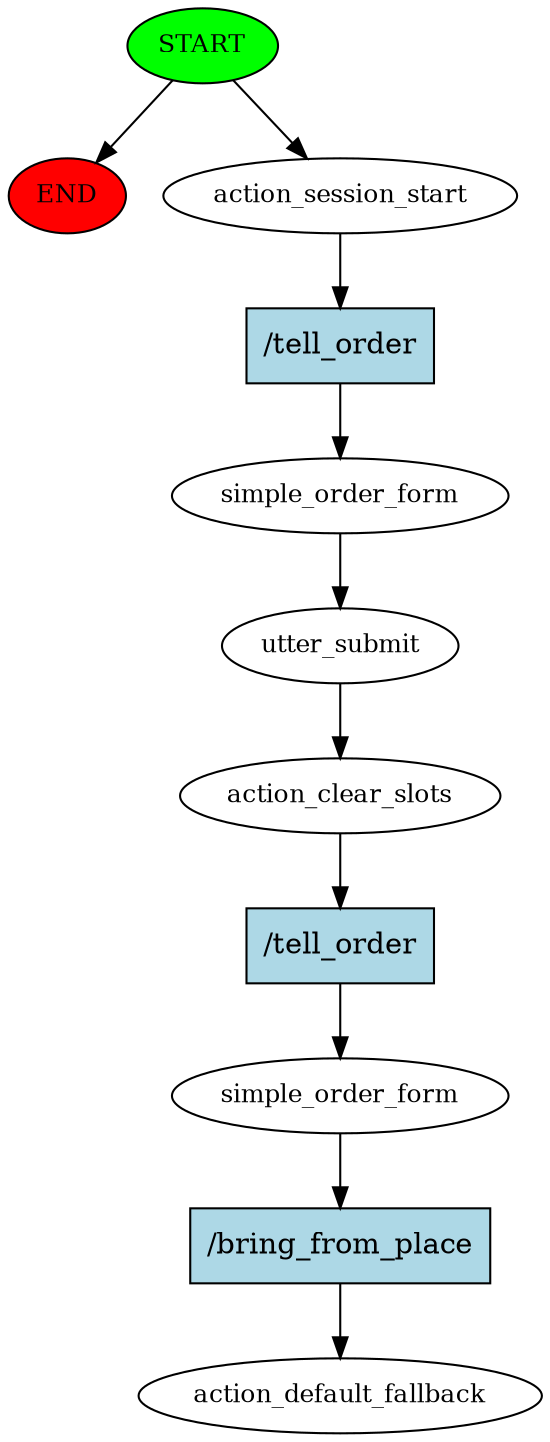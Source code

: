digraph  {
0 [class="start active", fillcolor=green, fontsize=12, label=START, style=filled];
"-1" [class=end, fillcolor=red, fontsize=12, label=END, style=filled];
1 [class=active, fontsize=12, label=action_session_start];
2 [class=active, fontsize=12, label=simple_order_form];
3 [class=active, fontsize=12, label=utter_submit];
4 [class=active, fontsize=12, label=action_clear_slots];
5 [class=active, fontsize=12, label=simple_order_form];
6 [class="dashed active", fontsize=12, label=action_default_fallback];
7 [class="intent active", fillcolor=lightblue, label="/tell_order", shape=rect, style=filled];
8 [class="intent active", fillcolor=lightblue, label="/tell_order", shape=rect, style=filled];
9 [class="intent active", fillcolor=lightblue, label="/bring_from_place", shape=rect, style=filled];
0 -> "-1"  [class="", key=NONE, label=""];
0 -> 1  [class=active, key=NONE, label=""];
1 -> 7  [class=active, key=0];
2 -> 3  [class=active, key=NONE, label=""];
3 -> 4  [class=active, key=NONE, label=""];
4 -> 8  [class=active, key=0];
5 -> 9  [class=active, key=0];
7 -> 2  [class=active, key=0];
8 -> 5  [class=active, key=0];
9 -> 6  [class=active, key=0];
}
